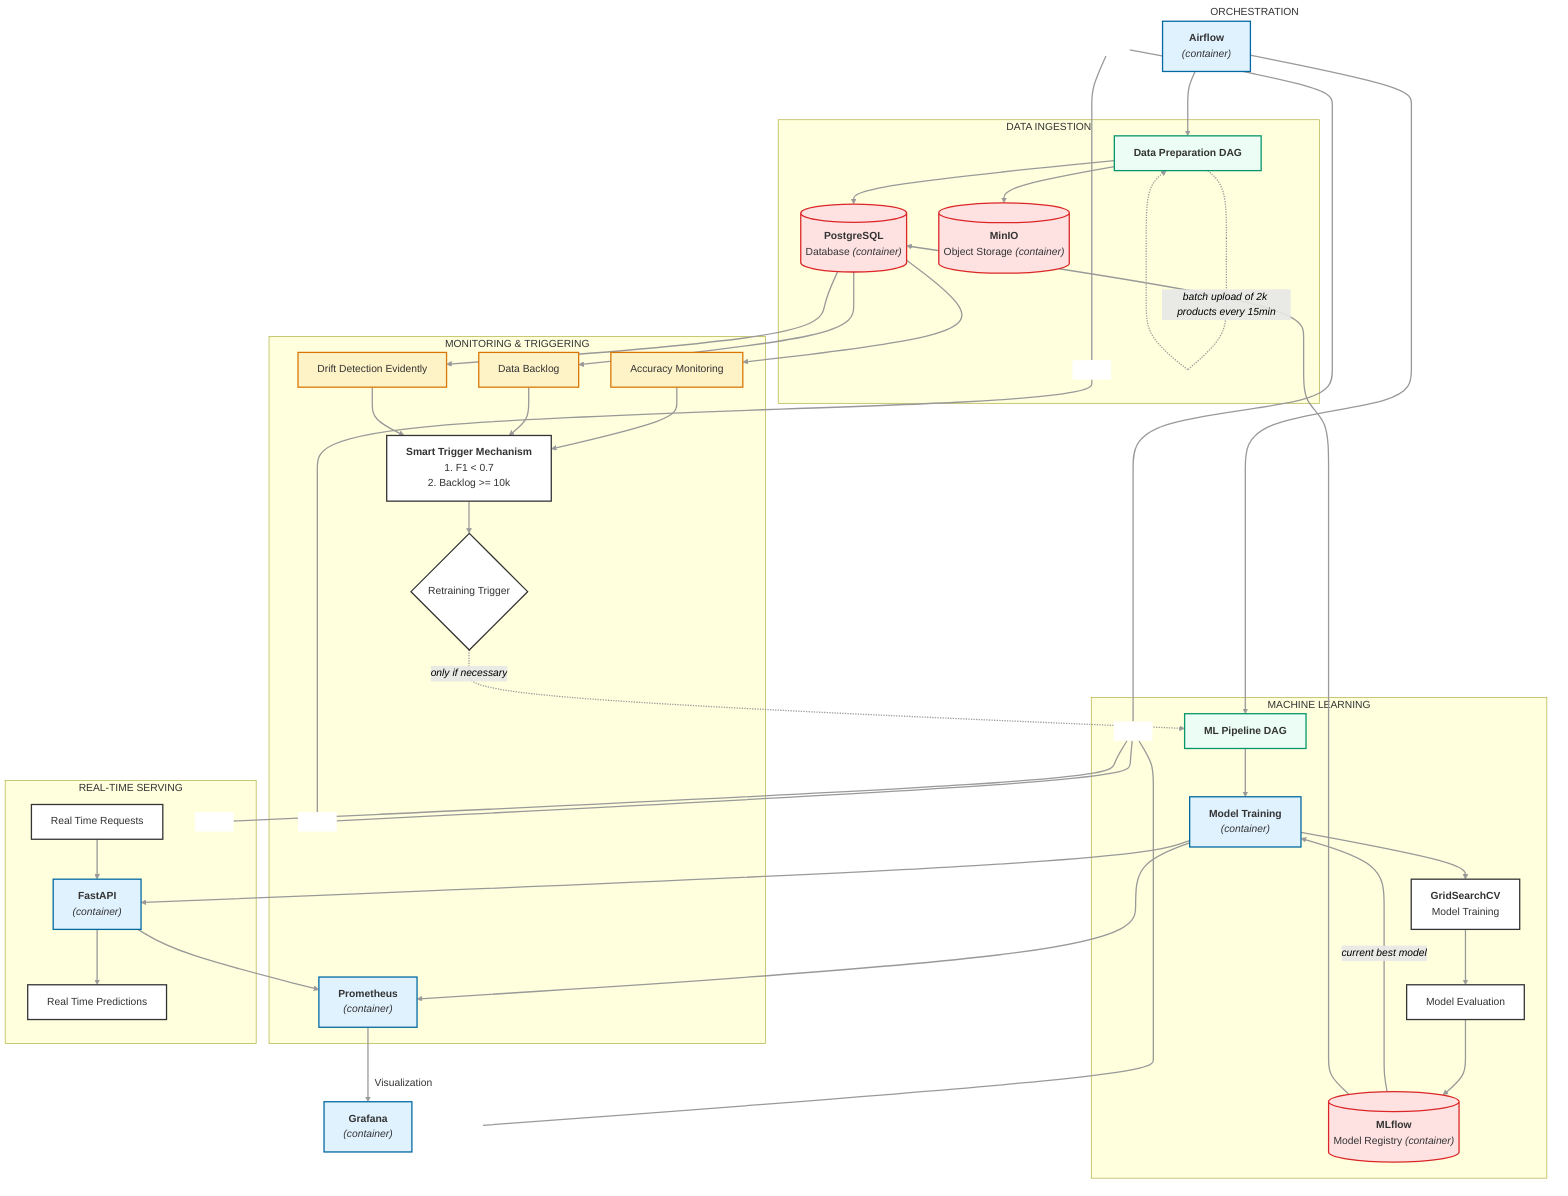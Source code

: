graph TD


        %% ORCHESTRATION [O]
        
        subgraph Orchestration ["`ORCHESTRATION`"]

            %% O NODE

            Airflow["`**Airflow**
            _(container)_`"]
            
            SpacerO[ ]:::hidden
        end




        %% DATA INGESTION [DI]
        subgraph DataIngestion ["`DATA INGESTION`"]

            
            %% DI NODES
            
            DataDAG["`**Data Preparation DAG**`"]
            
            PostgreSQL[("`**PostgreSQL**
            Database _(container)_`")]
            
            MinIO[("`**MinIO**
            Object Storage _(container)_`")]

            SpacerDI[ ]:::hidden
            

            %% DI EDGES 
            DataDAG -. "`_batch upload of 2k products every 15min_`" .-> DataDAG
            DataDAG --> PostgreSQL & MinIO
            Airflow --> DataDAG
        end
        


        %% MONITORING & TRIGGERING [MaT]

        subgraph MonitoringTriggering ["`MONITORING & TRIGGERING`"]

            %% MaT NODES

            Prometheus["`**Prometheus**
            _(container)_`"]

            Accuracy["`Accuracy Monitoring`"]

            DataBacklog["`Data Backlog`"]

            DriftDetection["`Drift Detection Evidently`"]

            SmartTrigger["`**Smart Trigger Mechanism**
            1. F1 < 0.7
            2. Backlog >= 10k`"]
            
            RetrainTrigger{"`Retraining Trigger`"}

            SpacerMaT[ ]:::hidden


            %% MaT EDGES

            PostgreSQL --> Accuracy & DataBacklog

            PostgreSQL --> DriftDetection
            Accuracy --> SmartTrigger
            DataBacklog --> SmartTrigger
            DriftDetection --> SmartTrigger
            SmartTrigger --> RetrainTrigger
        end


        %% MACHINE LEARNING [ML]

        subgraph MachineLearning ["`MACHINE LEARNING`"]

            %% ML NODES

            MLDAG["`**ML Pipeline DAG**`"]


            MLContainer["`**Model Training**
            _(container)_`"]
            
            Training["`**GridSearchCV**
            Model Training`"]
            
            Evaluation["`Model Evaluation`"]
            
            MLflow[("`**MLflow**
            Model Registry _(container)_`")]

            SpacerML[ ]:::hidden
            

            %% ML EDGES

            Airflow --> MLDAG
            MLDAG --> MLContainer
            MLContainer --> Prometheus & Training
            Training --> Evaluation
            Evaluation --> MLflow
            MLflow -- "`_current best model_`" --> MLContainer
            MLflow --> PostgreSQL
        end


        %% REAL-TIME SERVING [RTS]
        subgraph RealTimeServing ["`REAL-TIME SERVING`"]

            %% RTS NODES

            FastAPI["`**FastAPI**
            _(container)_`"]

            RealTimeRequests["`Real Time Requests`"]
            
            RealTimePredictions["`Real Time Predictions`"]

            SpacerRTS[ ]:::hidden
            

            %% RTS EDGES
            FastAPI --> Prometheus
            RealTimeRequests --> FastAPI
            FastAPI --> RealTimePredictions
            MLContainer --> FastAPI
        end


        %% Visualization [V]
        subgraph Visualization ["Visualization"]
            
            %% V NODES

            Grafana["`**Grafana**
            _(container)_`"]

            SpacerV[ ]:::hidden
            

            %% V EDGE
            Prometheus --> Grafana
        end

        %% LAYOUT: LOCK FLOWCHART
        SpacerO ~~~ SpacerDI & SpacerML
        SpacerDI ~~~ SpacerMaT
        SpacerML ~~~ SpacerMaT
        SpacerML ~~~ SpacerRTS
        SpacerML ~~~ SpacerV

        %% LAYOUT: EDGES BETWEEN COMPONENTS
        RetrainTrigger -. "`_only if necessary_`" .-> MLDAG


        %% STYLING

        %% Apply default styles to ALL nodes
        classDef default fill:#FFF,stroke:#333,stroke-width:2px;

        %% Apply default styles to ALL edges
        linkStyle default stroke:#999,stroke-width:2px,color:black;

        class Orchestration,Visualization invisibleSubgraph
        class MLContainer,FastAPI,Airflow,Prometheus,Grafana container
        class PostgreSQL,MinIO,MLflow storage
        class DataDAG,MLDAG service
        class Accuracy,DataBacklog,DriftDetection monitoring
        class SpacerO,SpacerDI,SpacerMaT,SpacerML,SpacerRTS,SpacerV spacer

        classDef invisibleSubgraph fill:transparent,stroke:none,stroke-width:0px;
        classDef container fill:#E0F2FE,stroke:#0369A1,stroke-width:2px
        classDef storage fill:#FEE2E2,stroke:#DC2626,stroke-width:2px
        classDef service fill:#ECFDF5,stroke:#059669,stroke-width:2px
        classDef monitoring fill:#FEF3C7,stroke:#D97706,stroke-width:2px
        classDef spacer fill:#FFF,stroke:#FFF,stroke-width:0px